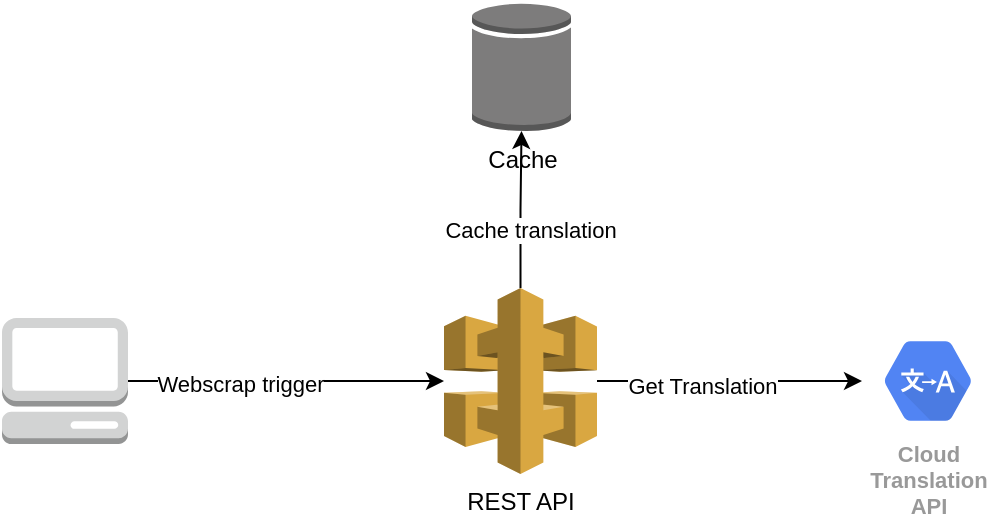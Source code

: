 <mxfile version="17.4.5" type="github">
  <diagram id="Ctb8atrKr-lSdn9V6sIk" name="Page-1">
    <mxGraphModel dx="786" dy="449" grid="1" gridSize="10" guides="1" tooltips="1" connect="1" arrows="1" fold="1" page="1" pageScale="1" pageWidth="827" pageHeight="1169" math="0" shadow="0">
      <root>
        <mxCell id="0" />
        <mxCell id="1" parent="0" />
        <mxCell id="9-sKXbIfnFHoNNmiNe9U-21" style="edgeStyle=orthogonalEdgeStyle;rounded=0;orthogonalLoop=1;jettySize=auto;html=1;" parent="1" source="9-sKXbIfnFHoNNmiNe9U-19" edge="1" target="9-sKXbIfnFHoNNmiNe9U-20">
          <mxGeometry relative="1" as="geometry">
            <mxPoint x="290" y="350" as="targetPoint" />
          </mxGeometry>
        </mxCell>
        <mxCell id="yWIwlCOBQWUOLGKclJJz-1" value="Webscrap trigger" style="edgeLabel;html=1;align=center;verticalAlign=middle;resizable=0;points=[];" vertex="1" connectable="0" parent="9-sKXbIfnFHoNNmiNe9U-21">
          <mxGeometry x="-0.291" relative="1" as="geometry">
            <mxPoint y="1" as="offset" />
          </mxGeometry>
        </mxCell>
        <mxCell id="9-sKXbIfnFHoNNmiNe9U-19" value="" style="outlineConnect=0;dashed=0;verticalLabelPosition=bottom;verticalAlign=top;align=center;html=1;shape=mxgraph.aws3.management_console;fillColor=#D2D3D3;gradientColor=none;" parent="1" vertex="1">
          <mxGeometry x="70" y="298" width="63" height="63" as="geometry" />
        </mxCell>
        <mxCell id="9-sKXbIfnFHoNNmiNe9U-24" style="edgeStyle=orthogonalEdgeStyle;rounded=0;orthogonalLoop=1;jettySize=auto;html=1;" parent="1" source="9-sKXbIfnFHoNNmiNe9U-20" target="9-sKXbIfnFHoNNmiNe9U-23" edge="1">
          <mxGeometry relative="1" as="geometry" />
        </mxCell>
        <mxCell id="yWIwlCOBQWUOLGKclJJz-2" value="Get Translation" style="edgeLabel;html=1;align=center;verticalAlign=middle;resizable=0;points=[];" vertex="1" connectable="0" parent="9-sKXbIfnFHoNNmiNe9U-24">
          <mxGeometry x="-0.208" y="-1" relative="1" as="geometry">
            <mxPoint y="1" as="offset" />
          </mxGeometry>
        </mxCell>
        <mxCell id="9-sKXbIfnFHoNNmiNe9U-26" style="edgeStyle=orthogonalEdgeStyle;rounded=0;orthogonalLoop=1;jettySize=auto;html=1;" parent="1" source="9-sKXbIfnFHoNNmiNe9U-20" target="9-sKXbIfnFHoNNmiNe9U-25" edge="1">
          <mxGeometry relative="1" as="geometry" />
        </mxCell>
        <mxCell id="yWIwlCOBQWUOLGKclJJz-3" value="Cache translation" style="edgeLabel;html=1;align=center;verticalAlign=middle;resizable=0;points=[];" vertex="1" connectable="0" parent="9-sKXbIfnFHoNNmiNe9U-26">
          <mxGeometry x="-0.266" y="-4" relative="1" as="geometry">
            <mxPoint as="offset" />
          </mxGeometry>
        </mxCell>
        <mxCell id="9-sKXbIfnFHoNNmiNe9U-20" value="REST API" style="outlineConnect=0;dashed=0;verticalLabelPosition=bottom;verticalAlign=top;align=center;html=1;shape=mxgraph.aws3.api_gateway;fillColor=#D9A741;gradientColor=none;" parent="1" vertex="1">
          <mxGeometry x="291" y="283" width="76.5" height="93" as="geometry" />
        </mxCell>
        <mxCell id="9-sKXbIfnFHoNNmiNe9U-23" value="Cloud&#xa;Translation&#xa;API" style="sketch=0;html=1;fillColor=#5184F3;strokeColor=none;verticalAlign=top;labelPosition=center;verticalLabelPosition=bottom;align=center;spacingTop=-6;fontSize=11;fontStyle=1;fontColor=#999999;shape=mxgraph.gcp2.hexIcon;prIcon=cloud_translation_api" parent="1" vertex="1">
          <mxGeometry x="500" y="300.25" width="66" height="58.5" as="geometry" />
        </mxCell>
        <mxCell id="9-sKXbIfnFHoNNmiNe9U-25" value="Cache" style="outlineConnect=0;dashed=0;verticalLabelPosition=bottom;verticalAlign=top;align=center;html=1;shape=mxgraph.aws3.generic_database;fillColor=#7D7C7C;gradientColor=none;" parent="1" vertex="1">
          <mxGeometry x="305" y="140" width="49.5" height="64.5" as="geometry" />
        </mxCell>
      </root>
    </mxGraphModel>
  </diagram>
</mxfile>
